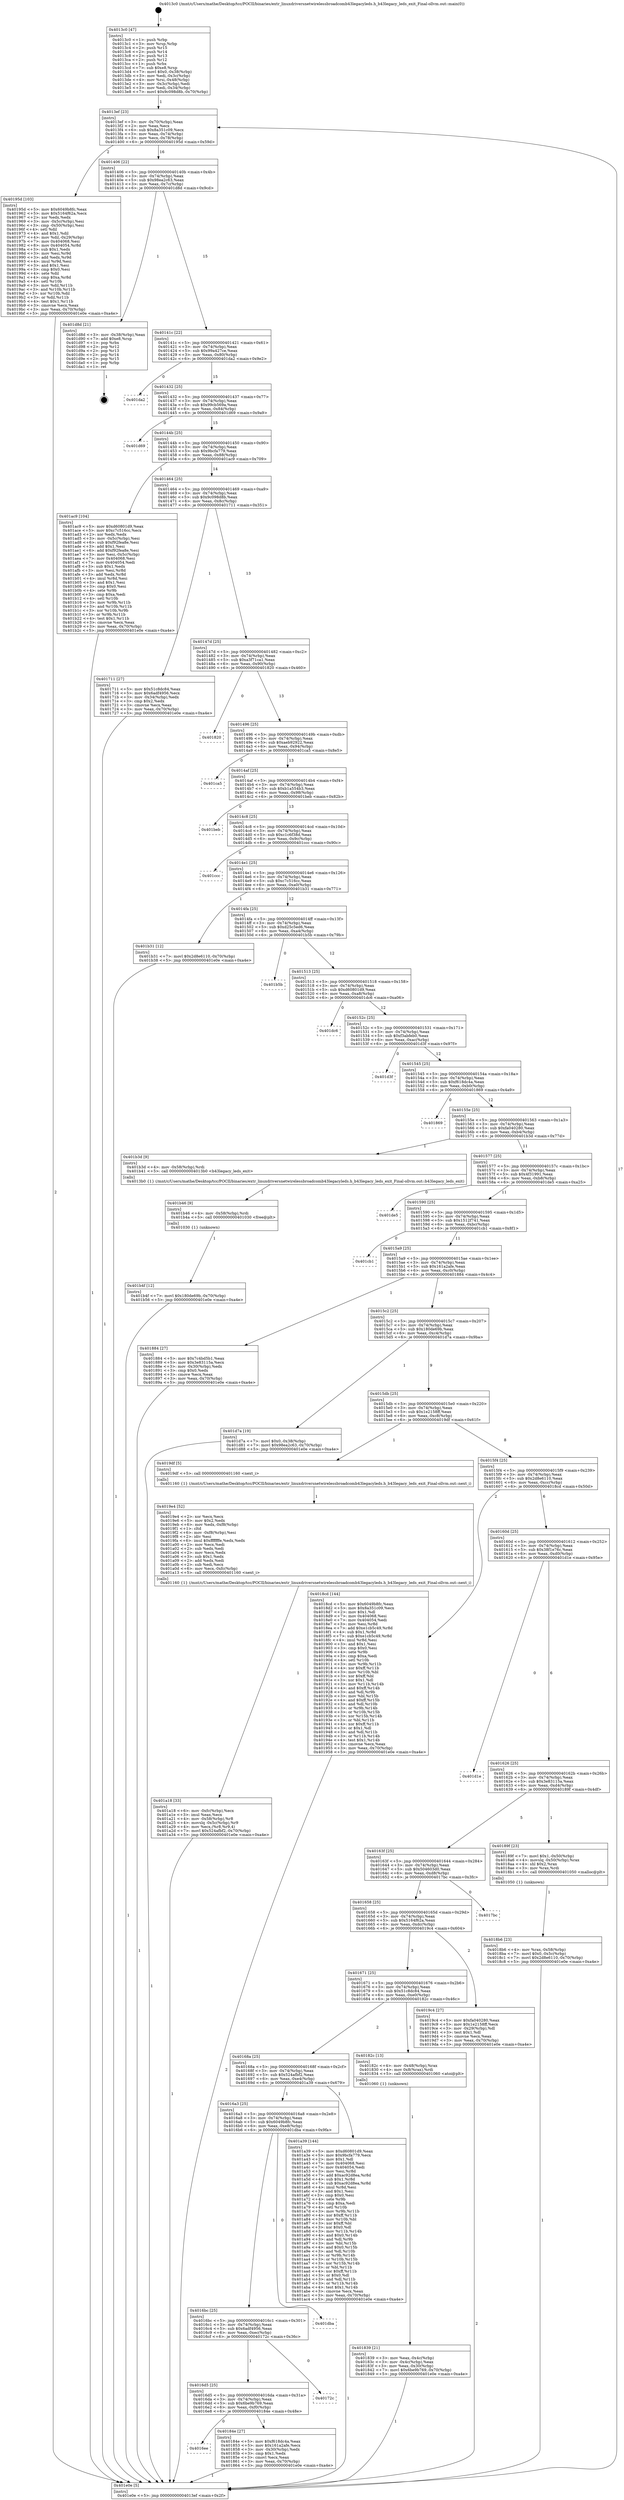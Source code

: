 digraph "0x4013c0" {
  label = "0x4013c0 (/mnt/c/Users/mathe/Desktop/tcc/POCII/binaries/extr_linuxdriversnetwirelessbroadcomb43legacyleds.h_b43legacy_leds_exit_Final-ollvm.out::main(0))"
  labelloc = "t"
  node[shape=record]

  Entry [label="",width=0.3,height=0.3,shape=circle,fillcolor=black,style=filled]
  "0x4013ef" [label="{
     0x4013ef [23]\l
     | [instrs]\l
     &nbsp;&nbsp;0x4013ef \<+3\>: mov -0x70(%rbp),%eax\l
     &nbsp;&nbsp;0x4013f2 \<+2\>: mov %eax,%ecx\l
     &nbsp;&nbsp;0x4013f4 \<+6\>: sub $0x8a351c09,%ecx\l
     &nbsp;&nbsp;0x4013fa \<+3\>: mov %eax,-0x74(%rbp)\l
     &nbsp;&nbsp;0x4013fd \<+3\>: mov %ecx,-0x78(%rbp)\l
     &nbsp;&nbsp;0x401400 \<+6\>: je 000000000040195d \<main+0x59d\>\l
  }"]
  "0x40195d" [label="{
     0x40195d [103]\l
     | [instrs]\l
     &nbsp;&nbsp;0x40195d \<+5\>: mov $0x6049b8fc,%eax\l
     &nbsp;&nbsp;0x401962 \<+5\>: mov $0x5164f62a,%ecx\l
     &nbsp;&nbsp;0x401967 \<+2\>: xor %edx,%edx\l
     &nbsp;&nbsp;0x401969 \<+3\>: mov -0x5c(%rbp),%esi\l
     &nbsp;&nbsp;0x40196c \<+3\>: cmp -0x50(%rbp),%esi\l
     &nbsp;&nbsp;0x40196f \<+4\>: setl %dil\l
     &nbsp;&nbsp;0x401973 \<+4\>: and $0x1,%dil\l
     &nbsp;&nbsp;0x401977 \<+4\>: mov %dil,-0x29(%rbp)\l
     &nbsp;&nbsp;0x40197b \<+7\>: mov 0x404068,%esi\l
     &nbsp;&nbsp;0x401982 \<+8\>: mov 0x404054,%r8d\l
     &nbsp;&nbsp;0x40198a \<+3\>: sub $0x1,%edx\l
     &nbsp;&nbsp;0x40198d \<+3\>: mov %esi,%r9d\l
     &nbsp;&nbsp;0x401990 \<+3\>: add %edx,%r9d\l
     &nbsp;&nbsp;0x401993 \<+4\>: imul %r9d,%esi\l
     &nbsp;&nbsp;0x401997 \<+3\>: and $0x1,%esi\l
     &nbsp;&nbsp;0x40199a \<+3\>: cmp $0x0,%esi\l
     &nbsp;&nbsp;0x40199d \<+4\>: sete %dil\l
     &nbsp;&nbsp;0x4019a1 \<+4\>: cmp $0xa,%r8d\l
     &nbsp;&nbsp;0x4019a5 \<+4\>: setl %r10b\l
     &nbsp;&nbsp;0x4019a9 \<+3\>: mov %dil,%r11b\l
     &nbsp;&nbsp;0x4019ac \<+3\>: and %r10b,%r11b\l
     &nbsp;&nbsp;0x4019af \<+3\>: xor %r10b,%dil\l
     &nbsp;&nbsp;0x4019b2 \<+3\>: or %dil,%r11b\l
     &nbsp;&nbsp;0x4019b5 \<+4\>: test $0x1,%r11b\l
     &nbsp;&nbsp;0x4019b9 \<+3\>: cmovne %ecx,%eax\l
     &nbsp;&nbsp;0x4019bc \<+3\>: mov %eax,-0x70(%rbp)\l
     &nbsp;&nbsp;0x4019bf \<+5\>: jmp 0000000000401e0e \<main+0xa4e\>\l
  }"]
  "0x401406" [label="{
     0x401406 [22]\l
     | [instrs]\l
     &nbsp;&nbsp;0x401406 \<+5\>: jmp 000000000040140b \<main+0x4b\>\l
     &nbsp;&nbsp;0x40140b \<+3\>: mov -0x74(%rbp),%eax\l
     &nbsp;&nbsp;0x40140e \<+5\>: sub $0x98ea2c63,%eax\l
     &nbsp;&nbsp;0x401413 \<+3\>: mov %eax,-0x7c(%rbp)\l
     &nbsp;&nbsp;0x401416 \<+6\>: je 0000000000401d8d \<main+0x9cd\>\l
  }"]
  Exit [label="",width=0.3,height=0.3,shape=circle,fillcolor=black,style=filled,peripheries=2]
  "0x401d8d" [label="{
     0x401d8d [21]\l
     | [instrs]\l
     &nbsp;&nbsp;0x401d8d \<+3\>: mov -0x38(%rbp),%eax\l
     &nbsp;&nbsp;0x401d90 \<+7\>: add $0xe8,%rsp\l
     &nbsp;&nbsp;0x401d97 \<+1\>: pop %rbx\l
     &nbsp;&nbsp;0x401d98 \<+2\>: pop %r12\l
     &nbsp;&nbsp;0x401d9a \<+2\>: pop %r13\l
     &nbsp;&nbsp;0x401d9c \<+2\>: pop %r14\l
     &nbsp;&nbsp;0x401d9e \<+2\>: pop %r15\l
     &nbsp;&nbsp;0x401da0 \<+1\>: pop %rbp\l
     &nbsp;&nbsp;0x401da1 \<+1\>: ret\l
  }"]
  "0x40141c" [label="{
     0x40141c [22]\l
     | [instrs]\l
     &nbsp;&nbsp;0x40141c \<+5\>: jmp 0000000000401421 \<main+0x61\>\l
     &nbsp;&nbsp;0x401421 \<+3\>: mov -0x74(%rbp),%eax\l
     &nbsp;&nbsp;0x401424 \<+5\>: sub $0x99a427ce,%eax\l
     &nbsp;&nbsp;0x401429 \<+3\>: mov %eax,-0x80(%rbp)\l
     &nbsp;&nbsp;0x40142c \<+6\>: je 0000000000401da2 \<main+0x9e2\>\l
  }"]
  "0x401b4f" [label="{
     0x401b4f [12]\l
     | [instrs]\l
     &nbsp;&nbsp;0x401b4f \<+7\>: movl $0x180de69b,-0x70(%rbp)\l
     &nbsp;&nbsp;0x401b56 \<+5\>: jmp 0000000000401e0e \<main+0xa4e\>\l
  }"]
  "0x401da2" [label="{
     0x401da2\l
  }", style=dashed]
  "0x401432" [label="{
     0x401432 [25]\l
     | [instrs]\l
     &nbsp;&nbsp;0x401432 \<+5\>: jmp 0000000000401437 \<main+0x77\>\l
     &nbsp;&nbsp;0x401437 \<+3\>: mov -0x74(%rbp),%eax\l
     &nbsp;&nbsp;0x40143a \<+5\>: sub $0x99cb569a,%eax\l
     &nbsp;&nbsp;0x40143f \<+6\>: mov %eax,-0x84(%rbp)\l
     &nbsp;&nbsp;0x401445 \<+6\>: je 0000000000401d69 \<main+0x9a9\>\l
  }"]
  "0x401b46" [label="{
     0x401b46 [9]\l
     | [instrs]\l
     &nbsp;&nbsp;0x401b46 \<+4\>: mov -0x58(%rbp),%rdi\l
     &nbsp;&nbsp;0x401b4a \<+5\>: call 0000000000401030 \<free@plt\>\l
     | [calls]\l
     &nbsp;&nbsp;0x401030 \{1\} (unknown)\l
  }"]
  "0x401d69" [label="{
     0x401d69\l
  }", style=dashed]
  "0x40144b" [label="{
     0x40144b [25]\l
     | [instrs]\l
     &nbsp;&nbsp;0x40144b \<+5\>: jmp 0000000000401450 \<main+0x90\>\l
     &nbsp;&nbsp;0x401450 \<+3\>: mov -0x74(%rbp),%eax\l
     &nbsp;&nbsp;0x401453 \<+5\>: sub $0x9bcfa779,%eax\l
     &nbsp;&nbsp;0x401458 \<+6\>: mov %eax,-0x88(%rbp)\l
     &nbsp;&nbsp;0x40145e \<+6\>: je 0000000000401ac9 \<main+0x709\>\l
  }"]
  "0x401a18" [label="{
     0x401a18 [33]\l
     | [instrs]\l
     &nbsp;&nbsp;0x401a18 \<+6\>: mov -0xfc(%rbp),%ecx\l
     &nbsp;&nbsp;0x401a1e \<+3\>: imul %eax,%ecx\l
     &nbsp;&nbsp;0x401a21 \<+4\>: mov -0x58(%rbp),%r8\l
     &nbsp;&nbsp;0x401a25 \<+4\>: movslq -0x5c(%rbp),%r9\l
     &nbsp;&nbsp;0x401a29 \<+4\>: mov %ecx,(%r8,%r9,4)\l
     &nbsp;&nbsp;0x401a2d \<+7\>: movl $0x524afbf2,-0x70(%rbp)\l
     &nbsp;&nbsp;0x401a34 \<+5\>: jmp 0000000000401e0e \<main+0xa4e\>\l
  }"]
  "0x401ac9" [label="{
     0x401ac9 [104]\l
     | [instrs]\l
     &nbsp;&nbsp;0x401ac9 \<+5\>: mov $0xd60801d9,%eax\l
     &nbsp;&nbsp;0x401ace \<+5\>: mov $0xc7c516cc,%ecx\l
     &nbsp;&nbsp;0x401ad3 \<+2\>: xor %edx,%edx\l
     &nbsp;&nbsp;0x401ad5 \<+3\>: mov -0x5c(%rbp),%esi\l
     &nbsp;&nbsp;0x401ad8 \<+6\>: sub $0xf92fea8e,%esi\l
     &nbsp;&nbsp;0x401ade \<+3\>: add $0x1,%esi\l
     &nbsp;&nbsp;0x401ae1 \<+6\>: add $0xf92fea8e,%esi\l
     &nbsp;&nbsp;0x401ae7 \<+3\>: mov %esi,-0x5c(%rbp)\l
     &nbsp;&nbsp;0x401aea \<+7\>: mov 0x404068,%esi\l
     &nbsp;&nbsp;0x401af1 \<+7\>: mov 0x404054,%edi\l
     &nbsp;&nbsp;0x401af8 \<+3\>: sub $0x1,%edx\l
     &nbsp;&nbsp;0x401afb \<+3\>: mov %esi,%r8d\l
     &nbsp;&nbsp;0x401afe \<+3\>: add %edx,%r8d\l
     &nbsp;&nbsp;0x401b01 \<+4\>: imul %r8d,%esi\l
     &nbsp;&nbsp;0x401b05 \<+3\>: and $0x1,%esi\l
     &nbsp;&nbsp;0x401b08 \<+3\>: cmp $0x0,%esi\l
     &nbsp;&nbsp;0x401b0b \<+4\>: sete %r9b\l
     &nbsp;&nbsp;0x401b0f \<+3\>: cmp $0xa,%edi\l
     &nbsp;&nbsp;0x401b12 \<+4\>: setl %r10b\l
     &nbsp;&nbsp;0x401b16 \<+3\>: mov %r9b,%r11b\l
     &nbsp;&nbsp;0x401b19 \<+3\>: and %r10b,%r11b\l
     &nbsp;&nbsp;0x401b1c \<+3\>: xor %r10b,%r9b\l
     &nbsp;&nbsp;0x401b1f \<+3\>: or %r9b,%r11b\l
     &nbsp;&nbsp;0x401b22 \<+4\>: test $0x1,%r11b\l
     &nbsp;&nbsp;0x401b26 \<+3\>: cmovne %ecx,%eax\l
     &nbsp;&nbsp;0x401b29 \<+3\>: mov %eax,-0x70(%rbp)\l
     &nbsp;&nbsp;0x401b2c \<+5\>: jmp 0000000000401e0e \<main+0xa4e\>\l
  }"]
  "0x401464" [label="{
     0x401464 [25]\l
     | [instrs]\l
     &nbsp;&nbsp;0x401464 \<+5\>: jmp 0000000000401469 \<main+0xa9\>\l
     &nbsp;&nbsp;0x401469 \<+3\>: mov -0x74(%rbp),%eax\l
     &nbsp;&nbsp;0x40146c \<+5\>: sub $0x9c098d8b,%eax\l
     &nbsp;&nbsp;0x401471 \<+6\>: mov %eax,-0x8c(%rbp)\l
     &nbsp;&nbsp;0x401477 \<+6\>: je 0000000000401711 \<main+0x351\>\l
  }"]
  "0x4019e4" [label="{
     0x4019e4 [52]\l
     | [instrs]\l
     &nbsp;&nbsp;0x4019e4 \<+2\>: xor %ecx,%ecx\l
     &nbsp;&nbsp;0x4019e6 \<+5\>: mov $0x2,%edx\l
     &nbsp;&nbsp;0x4019eb \<+6\>: mov %edx,-0xf8(%rbp)\l
     &nbsp;&nbsp;0x4019f1 \<+1\>: cltd\l
     &nbsp;&nbsp;0x4019f2 \<+6\>: mov -0xf8(%rbp),%esi\l
     &nbsp;&nbsp;0x4019f8 \<+2\>: idiv %esi\l
     &nbsp;&nbsp;0x4019fa \<+6\>: imul $0xfffffffe,%edx,%edx\l
     &nbsp;&nbsp;0x401a00 \<+2\>: mov %ecx,%edi\l
     &nbsp;&nbsp;0x401a02 \<+2\>: sub %edx,%edi\l
     &nbsp;&nbsp;0x401a04 \<+2\>: mov %ecx,%edx\l
     &nbsp;&nbsp;0x401a06 \<+3\>: sub $0x1,%edx\l
     &nbsp;&nbsp;0x401a09 \<+2\>: add %edx,%edi\l
     &nbsp;&nbsp;0x401a0b \<+2\>: sub %edi,%ecx\l
     &nbsp;&nbsp;0x401a0d \<+6\>: mov %ecx,-0xfc(%rbp)\l
     &nbsp;&nbsp;0x401a13 \<+5\>: call 0000000000401160 \<next_i\>\l
     | [calls]\l
     &nbsp;&nbsp;0x401160 \{1\} (/mnt/c/Users/mathe/Desktop/tcc/POCII/binaries/extr_linuxdriversnetwirelessbroadcomb43legacyleds.h_b43legacy_leds_exit_Final-ollvm.out::next_i)\l
  }"]
  "0x401711" [label="{
     0x401711 [27]\l
     | [instrs]\l
     &nbsp;&nbsp;0x401711 \<+5\>: mov $0x51c8dc84,%eax\l
     &nbsp;&nbsp;0x401716 \<+5\>: mov $0x6adf4956,%ecx\l
     &nbsp;&nbsp;0x40171b \<+3\>: mov -0x34(%rbp),%edx\l
     &nbsp;&nbsp;0x40171e \<+3\>: cmp $0x2,%edx\l
     &nbsp;&nbsp;0x401721 \<+3\>: cmovne %ecx,%eax\l
     &nbsp;&nbsp;0x401724 \<+3\>: mov %eax,-0x70(%rbp)\l
     &nbsp;&nbsp;0x401727 \<+5\>: jmp 0000000000401e0e \<main+0xa4e\>\l
  }"]
  "0x40147d" [label="{
     0x40147d [25]\l
     | [instrs]\l
     &nbsp;&nbsp;0x40147d \<+5\>: jmp 0000000000401482 \<main+0xc2\>\l
     &nbsp;&nbsp;0x401482 \<+3\>: mov -0x74(%rbp),%eax\l
     &nbsp;&nbsp;0x401485 \<+5\>: sub $0xa3f71ca1,%eax\l
     &nbsp;&nbsp;0x40148a \<+6\>: mov %eax,-0x90(%rbp)\l
     &nbsp;&nbsp;0x401490 \<+6\>: je 0000000000401820 \<main+0x460\>\l
  }"]
  "0x401e0e" [label="{
     0x401e0e [5]\l
     | [instrs]\l
     &nbsp;&nbsp;0x401e0e \<+5\>: jmp 00000000004013ef \<main+0x2f\>\l
  }"]
  "0x4013c0" [label="{
     0x4013c0 [47]\l
     | [instrs]\l
     &nbsp;&nbsp;0x4013c0 \<+1\>: push %rbp\l
     &nbsp;&nbsp;0x4013c1 \<+3\>: mov %rsp,%rbp\l
     &nbsp;&nbsp;0x4013c4 \<+2\>: push %r15\l
     &nbsp;&nbsp;0x4013c6 \<+2\>: push %r14\l
     &nbsp;&nbsp;0x4013c8 \<+2\>: push %r13\l
     &nbsp;&nbsp;0x4013ca \<+2\>: push %r12\l
     &nbsp;&nbsp;0x4013cc \<+1\>: push %rbx\l
     &nbsp;&nbsp;0x4013cd \<+7\>: sub $0xe8,%rsp\l
     &nbsp;&nbsp;0x4013d4 \<+7\>: movl $0x0,-0x38(%rbp)\l
     &nbsp;&nbsp;0x4013db \<+3\>: mov %edi,-0x3c(%rbp)\l
     &nbsp;&nbsp;0x4013de \<+4\>: mov %rsi,-0x48(%rbp)\l
     &nbsp;&nbsp;0x4013e2 \<+3\>: mov -0x3c(%rbp),%edi\l
     &nbsp;&nbsp;0x4013e5 \<+3\>: mov %edi,-0x34(%rbp)\l
     &nbsp;&nbsp;0x4013e8 \<+7\>: movl $0x9c098d8b,-0x70(%rbp)\l
  }"]
  "0x4018b6" [label="{
     0x4018b6 [23]\l
     | [instrs]\l
     &nbsp;&nbsp;0x4018b6 \<+4\>: mov %rax,-0x58(%rbp)\l
     &nbsp;&nbsp;0x4018ba \<+7\>: movl $0x0,-0x5c(%rbp)\l
     &nbsp;&nbsp;0x4018c1 \<+7\>: movl $0x2d8e6110,-0x70(%rbp)\l
     &nbsp;&nbsp;0x4018c8 \<+5\>: jmp 0000000000401e0e \<main+0xa4e\>\l
  }"]
  "0x401820" [label="{
     0x401820\l
  }", style=dashed]
  "0x401496" [label="{
     0x401496 [25]\l
     | [instrs]\l
     &nbsp;&nbsp;0x401496 \<+5\>: jmp 000000000040149b \<main+0xdb\>\l
     &nbsp;&nbsp;0x40149b \<+3\>: mov -0x74(%rbp),%eax\l
     &nbsp;&nbsp;0x40149e \<+5\>: sub $0xaeb92922,%eax\l
     &nbsp;&nbsp;0x4014a3 \<+6\>: mov %eax,-0x94(%rbp)\l
     &nbsp;&nbsp;0x4014a9 \<+6\>: je 0000000000401ca5 \<main+0x8e5\>\l
  }"]
  "0x4016ee" [label="{
     0x4016ee\l
  }", style=dashed]
  "0x401ca5" [label="{
     0x401ca5\l
  }", style=dashed]
  "0x4014af" [label="{
     0x4014af [25]\l
     | [instrs]\l
     &nbsp;&nbsp;0x4014af \<+5\>: jmp 00000000004014b4 \<main+0xf4\>\l
     &nbsp;&nbsp;0x4014b4 \<+3\>: mov -0x74(%rbp),%eax\l
     &nbsp;&nbsp;0x4014b7 \<+5\>: sub $0xb1a554b3,%eax\l
     &nbsp;&nbsp;0x4014bc \<+6\>: mov %eax,-0x98(%rbp)\l
     &nbsp;&nbsp;0x4014c2 \<+6\>: je 0000000000401beb \<main+0x82b\>\l
  }"]
  "0x40184e" [label="{
     0x40184e [27]\l
     | [instrs]\l
     &nbsp;&nbsp;0x40184e \<+5\>: mov $0xf618dc4a,%eax\l
     &nbsp;&nbsp;0x401853 \<+5\>: mov $0x161a2afe,%ecx\l
     &nbsp;&nbsp;0x401858 \<+3\>: mov -0x30(%rbp),%edx\l
     &nbsp;&nbsp;0x40185b \<+3\>: cmp $0x1,%edx\l
     &nbsp;&nbsp;0x40185e \<+3\>: cmovl %ecx,%eax\l
     &nbsp;&nbsp;0x401861 \<+3\>: mov %eax,-0x70(%rbp)\l
     &nbsp;&nbsp;0x401864 \<+5\>: jmp 0000000000401e0e \<main+0xa4e\>\l
  }"]
  "0x401beb" [label="{
     0x401beb\l
  }", style=dashed]
  "0x4014c8" [label="{
     0x4014c8 [25]\l
     | [instrs]\l
     &nbsp;&nbsp;0x4014c8 \<+5\>: jmp 00000000004014cd \<main+0x10d\>\l
     &nbsp;&nbsp;0x4014cd \<+3\>: mov -0x74(%rbp),%eax\l
     &nbsp;&nbsp;0x4014d0 \<+5\>: sub $0xc1c6f38d,%eax\l
     &nbsp;&nbsp;0x4014d5 \<+6\>: mov %eax,-0x9c(%rbp)\l
     &nbsp;&nbsp;0x4014db \<+6\>: je 0000000000401ccc \<main+0x90c\>\l
  }"]
  "0x4016d5" [label="{
     0x4016d5 [25]\l
     | [instrs]\l
     &nbsp;&nbsp;0x4016d5 \<+5\>: jmp 00000000004016da \<main+0x31a\>\l
     &nbsp;&nbsp;0x4016da \<+3\>: mov -0x74(%rbp),%eax\l
     &nbsp;&nbsp;0x4016dd \<+5\>: sub $0x6be9b769,%eax\l
     &nbsp;&nbsp;0x4016e2 \<+6\>: mov %eax,-0xf0(%rbp)\l
     &nbsp;&nbsp;0x4016e8 \<+6\>: je 000000000040184e \<main+0x48e\>\l
  }"]
  "0x401ccc" [label="{
     0x401ccc\l
  }", style=dashed]
  "0x4014e1" [label="{
     0x4014e1 [25]\l
     | [instrs]\l
     &nbsp;&nbsp;0x4014e1 \<+5\>: jmp 00000000004014e6 \<main+0x126\>\l
     &nbsp;&nbsp;0x4014e6 \<+3\>: mov -0x74(%rbp),%eax\l
     &nbsp;&nbsp;0x4014e9 \<+5\>: sub $0xc7c516cc,%eax\l
     &nbsp;&nbsp;0x4014ee \<+6\>: mov %eax,-0xa0(%rbp)\l
     &nbsp;&nbsp;0x4014f4 \<+6\>: je 0000000000401b31 \<main+0x771\>\l
  }"]
  "0x40172c" [label="{
     0x40172c\l
  }", style=dashed]
  "0x401b31" [label="{
     0x401b31 [12]\l
     | [instrs]\l
     &nbsp;&nbsp;0x401b31 \<+7\>: movl $0x2d8e6110,-0x70(%rbp)\l
     &nbsp;&nbsp;0x401b38 \<+5\>: jmp 0000000000401e0e \<main+0xa4e\>\l
  }"]
  "0x4014fa" [label="{
     0x4014fa [25]\l
     | [instrs]\l
     &nbsp;&nbsp;0x4014fa \<+5\>: jmp 00000000004014ff \<main+0x13f\>\l
     &nbsp;&nbsp;0x4014ff \<+3\>: mov -0x74(%rbp),%eax\l
     &nbsp;&nbsp;0x401502 \<+5\>: sub $0xd25c5ed6,%eax\l
     &nbsp;&nbsp;0x401507 \<+6\>: mov %eax,-0xa4(%rbp)\l
     &nbsp;&nbsp;0x40150d \<+6\>: je 0000000000401b5b \<main+0x79b\>\l
  }"]
  "0x4016bc" [label="{
     0x4016bc [25]\l
     | [instrs]\l
     &nbsp;&nbsp;0x4016bc \<+5\>: jmp 00000000004016c1 \<main+0x301\>\l
     &nbsp;&nbsp;0x4016c1 \<+3\>: mov -0x74(%rbp),%eax\l
     &nbsp;&nbsp;0x4016c4 \<+5\>: sub $0x6adf4956,%eax\l
     &nbsp;&nbsp;0x4016c9 \<+6\>: mov %eax,-0xec(%rbp)\l
     &nbsp;&nbsp;0x4016cf \<+6\>: je 000000000040172c \<main+0x36c\>\l
  }"]
  "0x401b5b" [label="{
     0x401b5b\l
  }", style=dashed]
  "0x401513" [label="{
     0x401513 [25]\l
     | [instrs]\l
     &nbsp;&nbsp;0x401513 \<+5\>: jmp 0000000000401518 \<main+0x158\>\l
     &nbsp;&nbsp;0x401518 \<+3\>: mov -0x74(%rbp),%eax\l
     &nbsp;&nbsp;0x40151b \<+5\>: sub $0xd60801d9,%eax\l
     &nbsp;&nbsp;0x401520 \<+6\>: mov %eax,-0xa8(%rbp)\l
     &nbsp;&nbsp;0x401526 \<+6\>: je 0000000000401dc6 \<main+0xa06\>\l
  }"]
  "0x401dba" [label="{
     0x401dba\l
  }", style=dashed]
  "0x401dc6" [label="{
     0x401dc6\l
  }", style=dashed]
  "0x40152c" [label="{
     0x40152c [25]\l
     | [instrs]\l
     &nbsp;&nbsp;0x40152c \<+5\>: jmp 0000000000401531 \<main+0x171\>\l
     &nbsp;&nbsp;0x401531 \<+3\>: mov -0x74(%rbp),%eax\l
     &nbsp;&nbsp;0x401534 \<+5\>: sub $0xf3abfeb0,%eax\l
     &nbsp;&nbsp;0x401539 \<+6\>: mov %eax,-0xac(%rbp)\l
     &nbsp;&nbsp;0x40153f \<+6\>: je 0000000000401d3f \<main+0x97f\>\l
  }"]
  "0x4016a3" [label="{
     0x4016a3 [25]\l
     | [instrs]\l
     &nbsp;&nbsp;0x4016a3 \<+5\>: jmp 00000000004016a8 \<main+0x2e8\>\l
     &nbsp;&nbsp;0x4016a8 \<+3\>: mov -0x74(%rbp),%eax\l
     &nbsp;&nbsp;0x4016ab \<+5\>: sub $0x6049b8fc,%eax\l
     &nbsp;&nbsp;0x4016b0 \<+6\>: mov %eax,-0xe8(%rbp)\l
     &nbsp;&nbsp;0x4016b6 \<+6\>: je 0000000000401dba \<main+0x9fa\>\l
  }"]
  "0x401d3f" [label="{
     0x401d3f\l
  }", style=dashed]
  "0x401545" [label="{
     0x401545 [25]\l
     | [instrs]\l
     &nbsp;&nbsp;0x401545 \<+5\>: jmp 000000000040154a \<main+0x18a\>\l
     &nbsp;&nbsp;0x40154a \<+3\>: mov -0x74(%rbp),%eax\l
     &nbsp;&nbsp;0x40154d \<+5\>: sub $0xf618dc4a,%eax\l
     &nbsp;&nbsp;0x401552 \<+6\>: mov %eax,-0xb0(%rbp)\l
     &nbsp;&nbsp;0x401558 \<+6\>: je 0000000000401869 \<main+0x4a9\>\l
  }"]
  "0x401a39" [label="{
     0x401a39 [144]\l
     | [instrs]\l
     &nbsp;&nbsp;0x401a39 \<+5\>: mov $0xd60801d9,%eax\l
     &nbsp;&nbsp;0x401a3e \<+5\>: mov $0x9bcfa779,%ecx\l
     &nbsp;&nbsp;0x401a43 \<+2\>: mov $0x1,%dl\l
     &nbsp;&nbsp;0x401a45 \<+7\>: mov 0x404068,%esi\l
     &nbsp;&nbsp;0x401a4c \<+7\>: mov 0x404054,%edi\l
     &nbsp;&nbsp;0x401a53 \<+3\>: mov %esi,%r8d\l
     &nbsp;&nbsp;0x401a56 \<+7\>: add $0xac92d8ea,%r8d\l
     &nbsp;&nbsp;0x401a5d \<+4\>: sub $0x1,%r8d\l
     &nbsp;&nbsp;0x401a61 \<+7\>: sub $0xac92d8ea,%r8d\l
     &nbsp;&nbsp;0x401a68 \<+4\>: imul %r8d,%esi\l
     &nbsp;&nbsp;0x401a6c \<+3\>: and $0x1,%esi\l
     &nbsp;&nbsp;0x401a6f \<+3\>: cmp $0x0,%esi\l
     &nbsp;&nbsp;0x401a72 \<+4\>: sete %r9b\l
     &nbsp;&nbsp;0x401a76 \<+3\>: cmp $0xa,%edi\l
     &nbsp;&nbsp;0x401a79 \<+4\>: setl %r10b\l
     &nbsp;&nbsp;0x401a7d \<+3\>: mov %r9b,%r11b\l
     &nbsp;&nbsp;0x401a80 \<+4\>: xor $0xff,%r11b\l
     &nbsp;&nbsp;0x401a84 \<+3\>: mov %r10b,%bl\l
     &nbsp;&nbsp;0x401a87 \<+3\>: xor $0xff,%bl\l
     &nbsp;&nbsp;0x401a8a \<+3\>: xor $0x0,%dl\l
     &nbsp;&nbsp;0x401a8d \<+3\>: mov %r11b,%r14b\l
     &nbsp;&nbsp;0x401a90 \<+4\>: and $0x0,%r14b\l
     &nbsp;&nbsp;0x401a94 \<+3\>: and %dl,%r9b\l
     &nbsp;&nbsp;0x401a97 \<+3\>: mov %bl,%r15b\l
     &nbsp;&nbsp;0x401a9a \<+4\>: and $0x0,%r15b\l
     &nbsp;&nbsp;0x401a9e \<+3\>: and %dl,%r10b\l
     &nbsp;&nbsp;0x401aa1 \<+3\>: or %r9b,%r14b\l
     &nbsp;&nbsp;0x401aa4 \<+3\>: or %r10b,%r15b\l
     &nbsp;&nbsp;0x401aa7 \<+3\>: xor %r15b,%r14b\l
     &nbsp;&nbsp;0x401aaa \<+3\>: or %bl,%r11b\l
     &nbsp;&nbsp;0x401aad \<+4\>: xor $0xff,%r11b\l
     &nbsp;&nbsp;0x401ab1 \<+3\>: or $0x0,%dl\l
     &nbsp;&nbsp;0x401ab4 \<+3\>: and %dl,%r11b\l
     &nbsp;&nbsp;0x401ab7 \<+3\>: or %r11b,%r14b\l
     &nbsp;&nbsp;0x401aba \<+4\>: test $0x1,%r14b\l
     &nbsp;&nbsp;0x401abe \<+3\>: cmovne %ecx,%eax\l
     &nbsp;&nbsp;0x401ac1 \<+3\>: mov %eax,-0x70(%rbp)\l
     &nbsp;&nbsp;0x401ac4 \<+5\>: jmp 0000000000401e0e \<main+0xa4e\>\l
  }"]
  "0x401869" [label="{
     0x401869\l
  }", style=dashed]
  "0x40155e" [label="{
     0x40155e [25]\l
     | [instrs]\l
     &nbsp;&nbsp;0x40155e \<+5\>: jmp 0000000000401563 \<main+0x1a3\>\l
     &nbsp;&nbsp;0x401563 \<+3\>: mov -0x74(%rbp),%eax\l
     &nbsp;&nbsp;0x401566 \<+5\>: sub $0xfa040280,%eax\l
     &nbsp;&nbsp;0x40156b \<+6\>: mov %eax,-0xb4(%rbp)\l
     &nbsp;&nbsp;0x401571 \<+6\>: je 0000000000401b3d \<main+0x77d\>\l
  }"]
  "0x401839" [label="{
     0x401839 [21]\l
     | [instrs]\l
     &nbsp;&nbsp;0x401839 \<+3\>: mov %eax,-0x4c(%rbp)\l
     &nbsp;&nbsp;0x40183c \<+3\>: mov -0x4c(%rbp),%eax\l
     &nbsp;&nbsp;0x40183f \<+3\>: mov %eax,-0x30(%rbp)\l
     &nbsp;&nbsp;0x401842 \<+7\>: movl $0x6be9b769,-0x70(%rbp)\l
     &nbsp;&nbsp;0x401849 \<+5\>: jmp 0000000000401e0e \<main+0xa4e\>\l
  }"]
  "0x401b3d" [label="{
     0x401b3d [9]\l
     | [instrs]\l
     &nbsp;&nbsp;0x401b3d \<+4\>: mov -0x58(%rbp),%rdi\l
     &nbsp;&nbsp;0x401b41 \<+5\>: call 00000000004013b0 \<b43legacy_leds_exit\>\l
     | [calls]\l
     &nbsp;&nbsp;0x4013b0 \{1\} (/mnt/c/Users/mathe/Desktop/tcc/POCII/binaries/extr_linuxdriversnetwirelessbroadcomb43legacyleds.h_b43legacy_leds_exit_Final-ollvm.out::b43legacy_leds_exit)\l
  }"]
  "0x401577" [label="{
     0x401577 [25]\l
     | [instrs]\l
     &nbsp;&nbsp;0x401577 \<+5\>: jmp 000000000040157c \<main+0x1bc\>\l
     &nbsp;&nbsp;0x40157c \<+3\>: mov -0x74(%rbp),%eax\l
     &nbsp;&nbsp;0x40157f \<+5\>: sub $0x4f31991,%eax\l
     &nbsp;&nbsp;0x401584 \<+6\>: mov %eax,-0xb8(%rbp)\l
     &nbsp;&nbsp;0x40158a \<+6\>: je 0000000000401de5 \<main+0xa25\>\l
  }"]
  "0x40168a" [label="{
     0x40168a [25]\l
     | [instrs]\l
     &nbsp;&nbsp;0x40168a \<+5\>: jmp 000000000040168f \<main+0x2cf\>\l
     &nbsp;&nbsp;0x40168f \<+3\>: mov -0x74(%rbp),%eax\l
     &nbsp;&nbsp;0x401692 \<+5\>: sub $0x524afbf2,%eax\l
     &nbsp;&nbsp;0x401697 \<+6\>: mov %eax,-0xe4(%rbp)\l
     &nbsp;&nbsp;0x40169d \<+6\>: je 0000000000401a39 \<main+0x679\>\l
  }"]
  "0x401de5" [label="{
     0x401de5\l
  }", style=dashed]
  "0x401590" [label="{
     0x401590 [25]\l
     | [instrs]\l
     &nbsp;&nbsp;0x401590 \<+5\>: jmp 0000000000401595 \<main+0x1d5\>\l
     &nbsp;&nbsp;0x401595 \<+3\>: mov -0x74(%rbp),%eax\l
     &nbsp;&nbsp;0x401598 \<+5\>: sub $0x1512f741,%eax\l
     &nbsp;&nbsp;0x40159d \<+6\>: mov %eax,-0xbc(%rbp)\l
     &nbsp;&nbsp;0x4015a3 \<+6\>: je 0000000000401cb1 \<main+0x8f1\>\l
  }"]
  "0x40182c" [label="{
     0x40182c [13]\l
     | [instrs]\l
     &nbsp;&nbsp;0x40182c \<+4\>: mov -0x48(%rbp),%rax\l
     &nbsp;&nbsp;0x401830 \<+4\>: mov 0x8(%rax),%rdi\l
     &nbsp;&nbsp;0x401834 \<+5\>: call 0000000000401060 \<atoi@plt\>\l
     | [calls]\l
     &nbsp;&nbsp;0x401060 \{1\} (unknown)\l
  }"]
  "0x401cb1" [label="{
     0x401cb1\l
  }", style=dashed]
  "0x4015a9" [label="{
     0x4015a9 [25]\l
     | [instrs]\l
     &nbsp;&nbsp;0x4015a9 \<+5\>: jmp 00000000004015ae \<main+0x1ee\>\l
     &nbsp;&nbsp;0x4015ae \<+3\>: mov -0x74(%rbp),%eax\l
     &nbsp;&nbsp;0x4015b1 \<+5\>: sub $0x161a2afe,%eax\l
     &nbsp;&nbsp;0x4015b6 \<+6\>: mov %eax,-0xc0(%rbp)\l
     &nbsp;&nbsp;0x4015bc \<+6\>: je 0000000000401884 \<main+0x4c4\>\l
  }"]
  "0x401671" [label="{
     0x401671 [25]\l
     | [instrs]\l
     &nbsp;&nbsp;0x401671 \<+5\>: jmp 0000000000401676 \<main+0x2b6\>\l
     &nbsp;&nbsp;0x401676 \<+3\>: mov -0x74(%rbp),%eax\l
     &nbsp;&nbsp;0x401679 \<+5\>: sub $0x51c8dc84,%eax\l
     &nbsp;&nbsp;0x40167e \<+6\>: mov %eax,-0xe0(%rbp)\l
     &nbsp;&nbsp;0x401684 \<+6\>: je 000000000040182c \<main+0x46c\>\l
  }"]
  "0x401884" [label="{
     0x401884 [27]\l
     | [instrs]\l
     &nbsp;&nbsp;0x401884 \<+5\>: mov $0x7c4bd5b1,%eax\l
     &nbsp;&nbsp;0x401889 \<+5\>: mov $0x3e83115a,%ecx\l
     &nbsp;&nbsp;0x40188e \<+3\>: mov -0x30(%rbp),%edx\l
     &nbsp;&nbsp;0x401891 \<+3\>: cmp $0x0,%edx\l
     &nbsp;&nbsp;0x401894 \<+3\>: cmove %ecx,%eax\l
     &nbsp;&nbsp;0x401897 \<+3\>: mov %eax,-0x70(%rbp)\l
     &nbsp;&nbsp;0x40189a \<+5\>: jmp 0000000000401e0e \<main+0xa4e\>\l
  }"]
  "0x4015c2" [label="{
     0x4015c2 [25]\l
     | [instrs]\l
     &nbsp;&nbsp;0x4015c2 \<+5\>: jmp 00000000004015c7 \<main+0x207\>\l
     &nbsp;&nbsp;0x4015c7 \<+3\>: mov -0x74(%rbp),%eax\l
     &nbsp;&nbsp;0x4015ca \<+5\>: sub $0x180de69b,%eax\l
     &nbsp;&nbsp;0x4015cf \<+6\>: mov %eax,-0xc4(%rbp)\l
     &nbsp;&nbsp;0x4015d5 \<+6\>: je 0000000000401d7a \<main+0x9ba\>\l
  }"]
  "0x4019c4" [label="{
     0x4019c4 [27]\l
     | [instrs]\l
     &nbsp;&nbsp;0x4019c4 \<+5\>: mov $0xfa040280,%eax\l
     &nbsp;&nbsp;0x4019c9 \<+5\>: mov $0x1e2158ff,%ecx\l
     &nbsp;&nbsp;0x4019ce \<+3\>: mov -0x29(%rbp),%dl\l
     &nbsp;&nbsp;0x4019d1 \<+3\>: test $0x1,%dl\l
     &nbsp;&nbsp;0x4019d4 \<+3\>: cmovne %ecx,%eax\l
     &nbsp;&nbsp;0x4019d7 \<+3\>: mov %eax,-0x70(%rbp)\l
     &nbsp;&nbsp;0x4019da \<+5\>: jmp 0000000000401e0e \<main+0xa4e\>\l
  }"]
  "0x401d7a" [label="{
     0x401d7a [19]\l
     | [instrs]\l
     &nbsp;&nbsp;0x401d7a \<+7\>: movl $0x0,-0x38(%rbp)\l
     &nbsp;&nbsp;0x401d81 \<+7\>: movl $0x98ea2c63,-0x70(%rbp)\l
     &nbsp;&nbsp;0x401d88 \<+5\>: jmp 0000000000401e0e \<main+0xa4e\>\l
  }"]
  "0x4015db" [label="{
     0x4015db [25]\l
     | [instrs]\l
     &nbsp;&nbsp;0x4015db \<+5\>: jmp 00000000004015e0 \<main+0x220\>\l
     &nbsp;&nbsp;0x4015e0 \<+3\>: mov -0x74(%rbp),%eax\l
     &nbsp;&nbsp;0x4015e3 \<+5\>: sub $0x1e2158ff,%eax\l
     &nbsp;&nbsp;0x4015e8 \<+6\>: mov %eax,-0xc8(%rbp)\l
     &nbsp;&nbsp;0x4015ee \<+6\>: je 00000000004019df \<main+0x61f\>\l
  }"]
  "0x401658" [label="{
     0x401658 [25]\l
     | [instrs]\l
     &nbsp;&nbsp;0x401658 \<+5\>: jmp 000000000040165d \<main+0x29d\>\l
     &nbsp;&nbsp;0x40165d \<+3\>: mov -0x74(%rbp),%eax\l
     &nbsp;&nbsp;0x401660 \<+5\>: sub $0x5164f62a,%eax\l
     &nbsp;&nbsp;0x401665 \<+6\>: mov %eax,-0xdc(%rbp)\l
     &nbsp;&nbsp;0x40166b \<+6\>: je 00000000004019c4 \<main+0x604\>\l
  }"]
  "0x4019df" [label="{
     0x4019df [5]\l
     | [instrs]\l
     &nbsp;&nbsp;0x4019df \<+5\>: call 0000000000401160 \<next_i\>\l
     | [calls]\l
     &nbsp;&nbsp;0x401160 \{1\} (/mnt/c/Users/mathe/Desktop/tcc/POCII/binaries/extr_linuxdriversnetwirelessbroadcomb43legacyleds.h_b43legacy_leds_exit_Final-ollvm.out::next_i)\l
  }"]
  "0x4015f4" [label="{
     0x4015f4 [25]\l
     | [instrs]\l
     &nbsp;&nbsp;0x4015f4 \<+5\>: jmp 00000000004015f9 \<main+0x239\>\l
     &nbsp;&nbsp;0x4015f9 \<+3\>: mov -0x74(%rbp),%eax\l
     &nbsp;&nbsp;0x4015fc \<+5\>: sub $0x2d8e6110,%eax\l
     &nbsp;&nbsp;0x401601 \<+6\>: mov %eax,-0xcc(%rbp)\l
     &nbsp;&nbsp;0x401607 \<+6\>: je 00000000004018cd \<main+0x50d\>\l
  }"]
  "0x4017bc" [label="{
     0x4017bc\l
  }", style=dashed]
  "0x4018cd" [label="{
     0x4018cd [144]\l
     | [instrs]\l
     &nbsp;&nbsp;0x4018cd \<+5\>: mov $0x6049b8fc,%eax\l
     &nbsp;&nbsp;0x4018d2 \<+5\>: mov $0x8a351c09,%ecx\l
     &nbsp;&nbsp;0x4018d7 \<+2\>: mov $0x1,%dl\l
     &nbsp;&nbsp;0x4018d9 \<+7\>: mov 0x404068,%esi\l
     &nbsp;&nbsp;0x4018e0 \<+7\>: mov 0x404054,%edi\l
     &nbsp;&nbsp;0x4018e7 \<+3\>: mov %esi,%r8d\l
     &nbsp;&nbsp;0x4018ea \<+7\>: add $0xe1cb5c49,%r8d\l
     &nbsp;&nbsp;0x4018f1 \<+4\>: sub $0x1,%r8d\l
     &nbsp;&nbsp;0x4018f5 \<+7\>: sub $0xe1cb5c49,%r8d\l
     &nbsp;&nbsp;0x4018fc \<+4\>: imul %r8d,%esi\l
     &nbsp;&nbsp;0x401900 \<+3\>: and $0x1,%esi\l
     &nbsp;&nbsp;0x401903 \<+3\>: cmp $0x0,%esi\l
     &nbsp;&nbsp;0x401906 \<+4\>: sete %r9b\l
     &nbsp;&nbsp;0x40190a \<+3\>: cmp $0xa,%edi\l
     &nbsp;&nbsp;0x40190d \<+4\>: setl %r10b\l
     &nbsp;&nbsp;0x401911 \<+3\>: mov %r9b,%r11b\l
     &nbsp;&nbsp;0x401914 \<+4\>: xor $0xff,%r11b\l
     &nbsp;&nbsp;0x401918 \<+3\>: mov %r10b,%bl\l
     &nbsp;&nbsp;0x40191b \<+3\>: xor $0xff,%bl\l
     &nbsp;&nbsp;0x40191e \<+3\>: xor $0x1,%dl\l
     &nbsp;&nbsp;0x401921 \<+3\>: mov %r11b,%r14b\l
     &nbsp;&nbsp;0x401924 \<+4\>: and $0xff,%r14b\l
     &nbsp;&nbsp;0x401928 \<+3\>: and %dl,%r9b\l
     &nbsp;&nbsp;0x40192b \<+3\>: mov %bl,%r15b\l
     &nbsp;&nbsp;0x40192e \<+4\>: and $0xff,%r15b\l
     &nbsp;&nbsp;0x401932 \<+3\>: and %dl,%r10b\l
     &nbsp;&nbsp;0x401935 \<+3\>: or %r9b,%r14b\l
     &nbsp;&nbsp;0x401938 \<+3\>: or %r10b,%r15b\l
     &nbsp;&nbsp;0x40193b \<+3\>: xor %r15b,%r14b\l
     &nbsp;&nbsp;0x40193e \<+3\>: or %bl,%r11b\l
     &nbsp;&nbsp;0x401941 \<+4\>: xor $0xff,%r11b\l
     &nbsp;&nbsp;0x401945 \<+3\>: or $0x1,%dl\l
     &nbsp;&nbsp;0x401948 \<+3\>: and %dl,%r11b\l
     &nbsp;&nbsp;0x40194b \<+3\>: or %r11b,%r14b\l
     &nbsp;&nbsp;0x40194e \<+4\>: test $0x1,%r14b\l
     &nbsp;&nbsp;0x401952 \<+3\>: cmovne %ecx,%eax\l
     &nbsp;&nbsp;0x401955 \<+3\>: mov %eax,-0x70(%rbp)\l
     &nbsp;&nbsp;0x401958 \<+5\>: jmp 0000000000401e0e \<main+0xa4e\>\l
  }"]
  "0x40160d" [label="{
     0x40160d [25]\l
     | [instrs]\l
     &nbsp;&nbsp;0x40160d \<+5\>: jmp 0000000000401612 \<main+0x252\>\l
     &nbsp;&nbsp;0x401612 \<+3\>: mov -0x74(%rbp),%eax\l
     &nbsp;&nbsp;0x401615 \<+5\>: sub $0x38f1e76c,%eax\l
     &nbsp;&nbsp;0x40161a \<+6\>: mov %eax,-0xd0(%rbp)\l
     &nbsp;&nbsp;0x401620 \<+6\>: je 0000000000401d1e \<main+0x95e\>\l
  }"]
  "0x40163f" [label="{
     0x40163f [25]\l
     | [instrs]\l
     &nbsp;&nbsp;0x40163f \<+5\>: jmp 0000000000401644 \<main+0x284\>\l
     &nbsp;&nbsp;0x401644 \<+3\>: mov -0x74(%rbp),%eax\l
     &nbsp;&nbsp;0x401647 \<+5\>: sub $0x504603d0,%eax\l
     &nbsp;&nbsp;0x40164c \<+6\>: mov %eax,-0xd8(%rbp)\l
     &nbsp;&nbsp;0x401652 \<+6\>: je 00000000004017bc \<main+0x3fc\>\l
  }"]
  "0x401d1e" [label="{
     0x401d1e\l
  }", style=dashed]
  "0x401626" [label="{
     0x401626 [25]\l
     | [instrs]\l
     &nbsp;&nbsp;0x401626 \<+5\>: jmp 000000000040162b \<main+0x26b\>\l
     &nbsp;&nbsp;0x40162b \<+3\>: mov -0x74(%rbp),%eax\l
     &nbsp;&nbsp;0x40162e \<+5\>: sub $0x3e83115a,%eax\l
     &nbsp;&nbsp;0x401633 \<+6\>: mov %eax,-0xd4(%rbp)\l
     &nbsp;&nbsp;0x401639 \<+6\>: je 000000000040189f \<main+0x4df\>\l
  }"]
  "0x40189f" [label="{
     0x40189f [23]\l
     | [instrs]\l
     &nbsp;&nbsp;0x40189f \<+7\>: movl $0x1,-0x50(%rbp)\l
     &nbsp;&nbsp;0x4018a6 \<+4\>: movslq -0x50(%rbp),%rax\l
     &nbsp;&nbsp;0x4018aa \<+4\>: shl $0x2,%rax\l
     &nbsp;&nbsp;0x4018ae \<+3\>: mov %rax,%rdi\l
     &nbsp;&nbsp;0x4018b1 \<+5\>: call 0000000000401050 \<malloc@plt\>\l
     | [calls]\l
     &nbsp;&nbsp;0x401050 \{1\} (unknown)\l
  }"]
  Entry -> "0x4013c0" [label=" 1"]
  "0x4013ef" -> "0x40195d" [label=" 2"]
  "0x4013ef" -> "0x401406" [label=" 16"]
  "0x401d8d" -> Exit [label=" 1"]
  "0x401406" -> "0x401d8d" [label=" 1"]
  "0x401406" -> "0x40141c" [label=" 15"]
  "0x401d7a" -> "0x401e0e" [label=" 1"]
  "0x40141c" -> "0x401da2" [label=" 0"]
  "0x40141c" -> "0x401432" [label=" 15"]
  "0x401b4f" -> "0x401e0e" [label=" 1"]
  "0x401432" -> "0x401d69" [label=" 0"]
  "0x401432" -> "0x40144b" [label=" 15"]
  "0x401b46" -> "0x401b4f" [label=" 1"]
  "0x40144b" -> "0x401ac9" [label=" 1"]
  "0x40144b" -> "0x401464" [label=" 14"]
  "0x401b3d" -> "0x401b46" [label=" 1"]
  "0x401464" -> "0x401711" [label=" 1"]
  "0x401464" -> "0x40147d" [label=" 13"]
  "0x401711" -> "0x401e0e" [label=" 1"]
  "0x4013c0" -> "0x4013ef" [label=" 1"]
  "0x401e0e" -> "0x4013ef" [label=" 17"]
  "0x401b31" -> "0x401e0e" [label=" 1"]
  "0x40147d" -> "0x401820" [label=" 0"]
  "0x40147d" -> "0x401496" [label=" 13"]
  "0x401ac9" -> "0x401e0e" [label=" 1"]
  "0x401496" -> "0x401ca5" [label=" 0"]
  "0x401496" -> "0x4014af" [label=" 13"]
  "0x401a39" -> "0x401e0e" [label=" 1"]
  "0x4014af" -> "0x401beb" [label=" 0"]
  "0x4014af" -> "0x4014c8" [label=" 13"]
  "0x401a18" -> "0x401e0e" [label=" 1"]
  "0x4014c8" -> "0x401ccc" [label=" 0"]
  "0x4014c8" -> "0x4014e1" [label=" 13"]
  "0x4019df" -> "0x4019e4" [label=" 1"]
  "0x4014e1" -> "0x401b31" [label=" 1"]
  "0x4014e1" -> "0x4014fa" [label=" 12"]
  "0x4019c4" -> "0x401e0e" [label=" 2"]
  "0x4014fa" -> "0x401b5b" [label=" 0"]
  "0x4014fa" -> "0x401513" [label=" 12"]
  "0x4018cd" -> "0x401e0e" [label=" 2"]
  "0x401513" -> "0x401dc6" [label=" 0"]
  "0x401513" -> "0x40152c" [label=" 12"]
  "0x4018b6" -> "0x401e0e" [label=" 1"]
  "0x40152c" -> "0x401d3f" [label=" 0"]
  "0x40152c" -> "0x401545" [label=" 12"]
  "0x401884" -> "0x401e0e" [label=" 1"]
  "0x401545" -> "0x401869" [label=" 0"]
  "0x401545" -> "0x40155e" [label=" 12"]
  "0x40184e" -> "0x401e0e" [label=" 1"]
  "0x40155e" -> "0x401b3d" [label=" 1"]
  "0x40155e" -> "0x401577" [label=" 11"]
  "0x4016d5" -> "0x40184e" [label=" 1"]
  "0x401577" -> "0x401de5" [label=" 0"]
  "0x401577" -> "0x401590" [label=" 11"]
  "0x4019e4" -> "0x401a18" [label=" 1"]
  "0x401590" -> "0x401cb1" [label=" 0"]
  "0x401590" -> "0x4015a9" [label=" 11"]
  "0x4016bc" -> "0x4016d5" [label=" 1"]
  "0x4015a9" -> "0x401884" [label=" 1"]
  "0x4015a9" -> "0x4015c2" [label=" 10"]
  "0x40195d" -> "0x401e0e" [label=" 2"]
  "0x4015c2" -> "0x401d7a" [label=" 1"]
  "0x4015c2" -> "0x4015db" [label=" 9"]
  "0x4016a3" -> "0x4016bc" [label=" 1"]
  "0x4015db" -> "0x4019df" [label=" 1"]
  "0x4015db" -> "0x4015f4" [label=" 8"]
  "0x40189f" -> "0x4018b6" [label=" 1"]
  "0x4015f4" -> "0x4018cd" [label=" 2"]
  "0x4015f4" -> "0x40160d" [label=" 6"]
  "0x40168a" -> "0x4016a3" [label=" 1"]
  "0x40160d" -> "0x401d1e" [label=" 0"]
  "0x40160d" -> "0x401626" [label=" 6"]
  "0x4016d5" -> "0x4016ee" [label=" 0"]
  "0x401626" -> "0x40189f" [label=" 1"]
  "0x401626" -> "0x40163f" [label=" 5"]
  "0x40168a" -> "0x401a39" [label=" 1"]
  "0x40163f" -> "0x4017bc" [label=" 0"]
  "0x40163f" -> "0x401658" [label=" 5"]
  "0x4016a3" -> "0x401dba" [label=" 0"]
  "0x401658" -> "0x4019c4" [label=" 2"]
  "0x401658" -> "0x401671" [label=" 3"]
  "0x4016bc" -> "0x40172c" [label=" 0"]
  "0x401671" -> "0x40182c" [label=" 1"]
  "0x401671" -> "0x40168a" [label=" 2"]
  "0x40182c" -> "0x401839" [label=" 1"]
  "0x401839" -> "0x401e0e" [label=" 1"]
}
